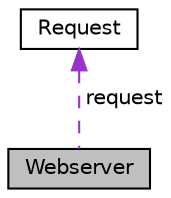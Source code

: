 digraph "Webserver"
{
 // LATEX_PDF_SIZE
  edge [fontname="Helvetica",fontsize="10",labelfontname="Helvetica",labelfontsize="10"];
  node [fontname="Helvetica",fontsize="10",shape=record];
  Node1 [label="Webserver",height=0.2,width=0.4,color="black", fillcolor="grey75", style="filled", fontcolor="black",tooltip=" "];
  Node2 -> Node1 [dir="back",color="darkorchid3",fontsize="10",style="dashed",label=" request" ,fontname="Helvetica"];
  Node2 [label="Request",height=0.2,width=0.4,color="black", fillcolor="white", style="filled",URL="$classRequest.html",tooltip=" "];
}
